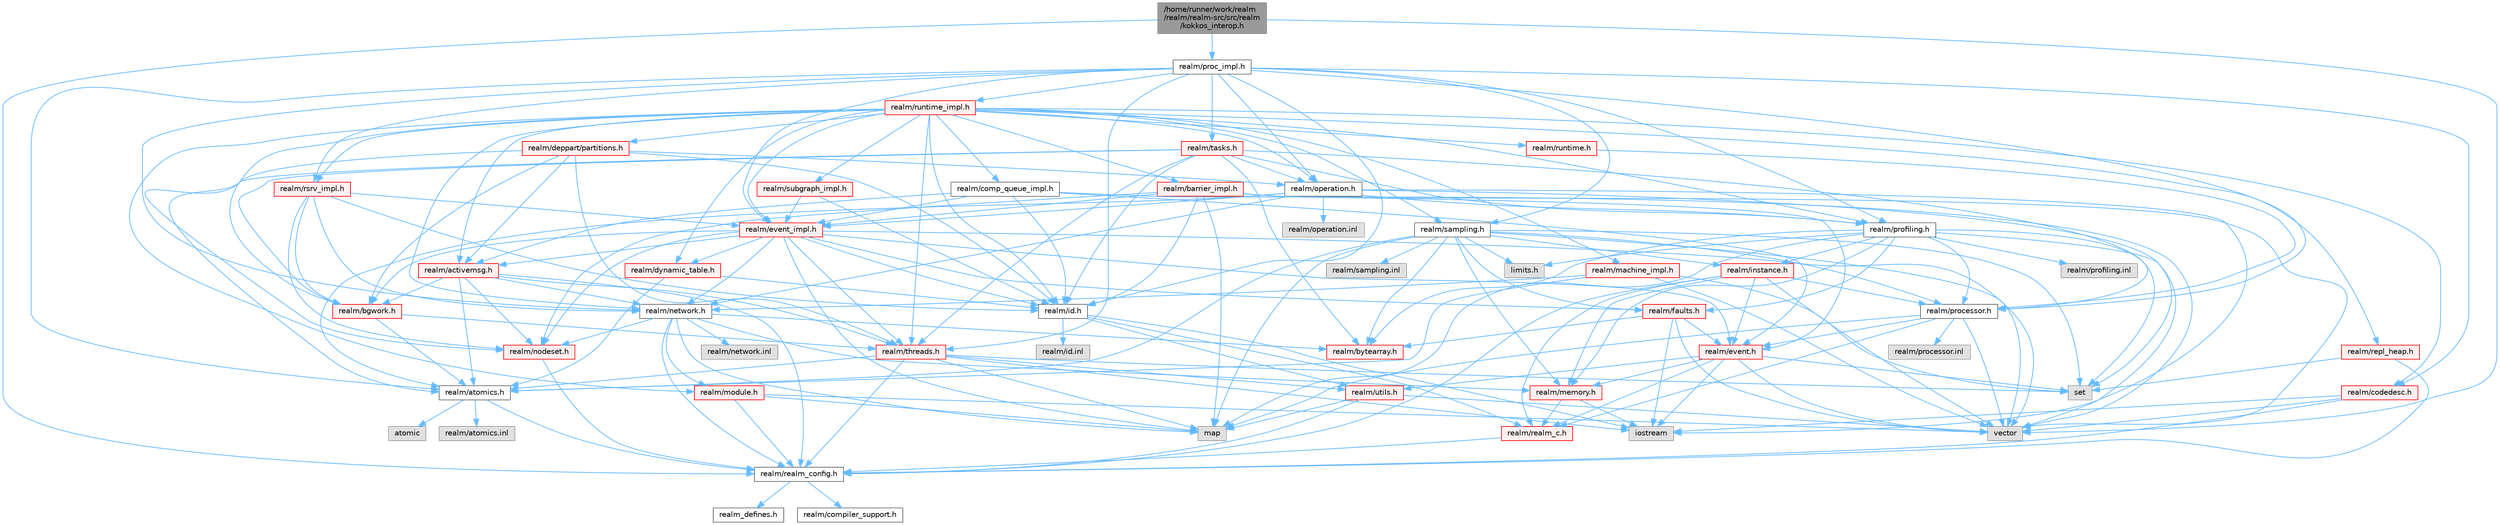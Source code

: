 digraph "/home/runner/work/realm/realm/realm-src/src/realm/kokkos_interop.h"
{
 // LATEX_PDF_SIZE
  bgcolor="transparent";
  edge [fontname=Helvetica,fontsize=10,labelfontname=Helvetica,labelfontsize=10];
  node [fontname=Helvetica,fontsize=10,shape=box,height=0.2,width=0.4];
  Node1 [id="Node000001",label="/home/runner/work/realm\l/realm/realm-src/src/realm\l/kokkos_interop.h",height=0.2,width=0.4,color="gray40", fillcolor="grey60", style="filled", fontcolor="black",tooltip=" "];
  Node1 -> Node2 [id="edge1_Node000001_Node000002",color="steelblue1",style="solid",tooltip=" "];
  Node2 [id="Node000002",label="realm/realm_config.h",height=0.2,width=0.4,color="grey40", fillcolor="white", style="filled",URL="$realm__config_8h.html",tooltip=" "];
  Node2 -> Node3 [id="edge2_Node000002_Node000003",color="steelblue1",style="solid",tooltip=" "];
  Node3 [id="Node000003",label="realm_defines.h",height=0.2,width=0.4,color="grey40", fillcolor="white", style="filled",URL="$realm__defines_8h.html",tooltip=" "];
  Node2 -> Node4 [id="edge3_Node000002_Node000004",color="steelblue1",style="solid",tooltip=" "];
  Node4 [id="Node000004",label="realm/compiler_support.h",height=0.2,width=0.4,color="grey40", fillcolor="white", style="filled",URL="$compiler__support_8h.html",tooltip=" "];
  Node1 -> Node5 [id="edge4_Node000001_Node000005",color="steelblue1",style="solid",tooltip=" "];
  Node5 [id="Node000005",label="realm/proc_impl.h",height=0.2,width=0.4,color="grey40", fillcolor="white", style="filled",URL="$proc__impl_8h.html",tooltip=" "];
  Node5 -> Node6 [id="edge5_Node000005_Node000006",color="steelblue1",style="solid",tooltip=" "];
  Node6 [id="Node000006",label="realm/processor.h",height=0.2,width=0.4,color="grey40", fillcolor="white", style="filled",URL="$processor_8h.html",tooltip=" "];
  Node6 -> Node7 [id="edge6_Node000006_Node000007",color="steelblue1",style="solid",tooltip=" "];
  Node7 [id="Node000007",label="realm/realm_c.h",height=0.2,width=0.4,color="red", fillcolor="#FFF0F0", style="filled",URL="$realm__c_8h.html",tooltip=" "];
  Node7 -> Node2 [id="edge7_Node000007_Node000002",color="steelblue1",style="solid",tooltip=" "];
  Node6 -> Node10 [id="edge8_Node000006_Node000010",color="steelblue1",style="solid",tooltip=" "];
  Node10 [id="Node000010",label="realm/event.h",height=0.2,width=0.4,color="red", fillcolor="#FFF0F0", style="filled",URL="$event_8h.html",tooltip=" "];
  Node10 -> Node7 [id="edge9_Node000010_Node000007",color="steelblue1",style="solid",tooltip=" "];
  Node10 -> Node11 [id="edge10_Node000010_Node000011",color="steelblue1",style="solid",tooltip=" "];
  Node11 [id="Node000011",label="realm/utils.h",height=0.2,width=0.4,color="red", fillcolor="#FFF0F0", style="filled",URL="$utils_8h.html",tooltip=" "];
  Node11 -> Node2 [id="edge11_Node000011_Node000002",color="steelblue1",style="solid",tooltip=" "];
  Node11 -> Node14 [id="edge12_Node000011_Node000014",color="steelblue1",style="solid",tooltip=" "];
  Node14 [id="Node000014",label="vector",height=0.2,width=0.4,color="grey60", fillcolor="#E0E0E0", style="filled",tooltip=" "];
  Node11 -> Node15 [id="edge13_Node000011_Node000015",color="steelblue1",style="solid",tooltip=" "];
  Node15 [id="Node000015",label="map",height=0.2,width=0.4,color="grey60", fillcolor="#E0E0E0", style="filled",tooltip=" "];
  Node10 -> Node20 [id="edge14_Node000010_Node000020",color="steelblue1",style="solid",tooltip=" "];
  Node20 [id="Node000020",label="realm/memory.h",height=0.2,width=0.4,color="red", fillcolor="#FFF0F0", style="filled",URL="$memory_8h.html",tooltip=" "];
  Node20 -> Node7 [id="edge15_Node000020_Node000007",color="steelblue1",style="solid",tooltip=" "];
  Node20 -> Node21 [id="edge16_Node000020_Node000021",color="steelblue1",style="solid",tooltip=" "];
  Node21 [id="Node000021",label="iostream",height=0.2,width=0.4,color="grey60", fillcolor="#E0E0E0", style="filled",tooltip=" "];
  Node10 -> Node14 [id="edge17_Node000010_Node000014",color="steelblue1",style="solid",tooltip=" "];
  Node10 -> Node23 [id="edge18_Node000010_Node000023",color="steelblue1",style="solid",tooltip=" "];
  Node23 [id="Node000023",label="set",height=0.2,width=0.4,color="grey60", fillcolor="#E0E0E0", style="filled",tooltip=" "];
  Node10 -> Node21 [id="edge19_Node000010_Node000021",color="steelblue1",style="solid",tooltip=" "];
  Node6 -> Node14 [id="edge20_Node000006_Node000014",color="steelblue1",style="solid",tooltip=" "];
  Node6 -> Node15 [id="edge21_Node000006_Node000015",color="steelblue1",style="solid",tooltip=" "];
  Node6 -> Node25 [id="edge22_Node000006_Node000025",color="steelblue1",style="solid",tooltip=" "];
  Node25 [id="Node000025",label="realm/processor.inl",height=0.2,width=0.4,color="grey60", fillcolor="#E0E0E0", style="filled",tooltip=" "];
  Node5 -> Node26 [id="edge23_Node000005_Node000026",color="steelblue1",style="solid",tooltip=" "];
  Node26 [id="Node000026",label="realm/id.h",height=0.2,width=0.4,color="grey40", fillcolor="white", style="filled",URL="$id_8h.html",tooltip=" "];
  Node26 -> Node7 [id="edge24_Node000026_Node000007",color="steelblue1",style="solid",tooltip=" "];
  Node26 -> Node11 [id="edge25_Node000026_Node000011",color="steelblue1",style="solid",tooltip=" "];
  Node26 -> Node21 [id="edge26_Node000026_Node000021",color="steelblue1",style="solid",tooltip=" "];
  Node26 -> Node27 [id="edge27_Node000026_Node000027",color="steelblue1",style="solid",tooltip=" "];
  Node27 [id="Node000027",label="realm/id.inl",height=0.2,width=0.4,color="grey60", fillcolor="#E0E0E0", style="filled",tooltip=" "];
  Node5 -> Node28 [id="edge28_Node000005_Node000028",color="steelblue1",style="solid",tooltip=" "];
  Node28 [id="Node000028",label="realm/atomics.h",height=0.2,width=0.4,color="grey40", fillcolor="white", style="filled",URL="$atomics_8h.html",tooltip=" "];
  Node28 -> Node2 [id="edge29_Node000028_Node000002",color="steelblue1",style="solid",tooltip=" "];
  Node28 -> Node29 [id="edge30_Node000028_Node000029",color="steelblue1",style="solid",tooltip=" "];
  Node29 [id="Node000029",label="atomic",height=0.2,width=0.4,color="grey60", fillcolor="#E0E0E0", style="filled",tooltip=" "];
  Node28 -> Node30 [id="edge31_Node000028_Node000030",color="steelblue1",style="solid",tooltip=" "];
  Node30 [id="Node000030",label="realm/atomics.inl",height=0.2,width=0.4,color="grey60", fillcolor="#E0E0E0", style="filled",tooltip=" "];
  Node5 -> Node31 [id="edge32_Node000005_Node000031",color="steelblue1",style="solid",tooltip=" "];
  Node31 [id="Node000031",label="realm/network.h",height=0.2,width=0.4,color="grey40", fillcolor="white", style="filled",URL="$network_8h.html",tooltip=" "];
  Node31 -> Node2 [id="edge33_Node000031_Node000002",color="steelblue1",style="solid",tooltip=" "];
  Node31 -> Node32 [id="edge34_Node000031_Node000032",color="steelblue1",style="solid",tooltip=" "];
  Node32 [id="Node000032",label="realm/module.h",height=0.2,width=0.4,color="red", fillcolor="#FFF0F0", style="filled",URL="$module_8h.html",tooltip=" "];
  Node32 -> Node2 [id="edge35_Node000032_Node000002",color="steelblue1",style="solid",tooltip=" "];
  Node32 -> Node14 [id="edge36_Node000032_Node000014",color="steelblue1",style="solid",tooltip=" "];
  Node32 -> Node15 [id="edge37_Node000032_Node000015",color="steelblue1",style="solid",tooltip=" "];
  Node31 -> Node36 [id="edge38_Node000031_Node000036",color="steelblue1",style="solid",tooltip=" "];
  Node36 [id="Node000036",label="realm/nodeset.h",height=0.2,width=0.4,color="red", fillcolor="#FFF0F0", style="filled",URL="$nodeset_8h.html",tooltip=" "];
  Node36 -> Node2 [id="edge39_Node000036_Node000002",color="steelblue1",style="solid",tooltip=" "];
  Node31 -> Node20 [id="edge40_Node000031_Node000020",color="steelblue1",style="solid",tooltip=" "];
  Node31 -> Node41 [id="edge41_Node000031_Node000041",color="steelblue1",style="solid",tooltip=" "];
  Node41 [id="Node000041",label="realm/bytearray.h",height=0.2,width=0.4,color="red", fillcolor="#FFF0F0", style="filled",URL="$bytearray_8h.html",tooltip=" "];
  Node31 -> Node15 [id="edge42_Node000031_Node000015",color="steelblue1",style="solid",tooltip=" "];
  Node31 -> Node43 [id="edge43_Node000031_Node000043",color="steelblue1",style="solid",tooltip=" "];
  Node43 [id="Node000043",label="realm/network.inl",height=0.2,width=0.4,color="grey60", fillcolor="#E0E0E0", style="filled",tooltip=" "];
  Node5 -> Node44 [id="edge44_Node000005_Node000044",color="steelblue1",style="solid",tooltip=" "];
  Node44 [id="Node000044",label="realm/operation.h",height=0.2,width=0.4,color="grey40", fillcolor="white", style="filled",URL="$operation_8h.html",tooltip=" "];
  Node44 -> Node45 [id="edge45_Node000044_Node000045",color="steelblue1",style="solid",tooltip=" "];
  Node45 [id="Node000045",label="realm/profiling.h",height=0.2,width=0.4,color="grey40", fillcolor="white", style="filled",URL="$profiling_8h.html",tooltip=" "];
  Node45 -> Node46 [id="edge46_Node000045_Node000046",color="steelblue1",style="solid",tooltip=" "];
  Node46 [id="Node000046",label="limits.h",height=0.2,width=0.4,color="grey60", fillcolor="#E0E0E0", style="filled",tooltip=" "];
  Node45 -> Node14 [id="edge47_Node000045_Node000014",color="steelblue1",style="solid",tooltip=" "];
  Node45 -> Node23 [id="edge48_Node000045_Node000023",color="steelblue1",style="solid",tooltip=" "];
  Node45 -> Node15 [id="edge49_Node000045_Node000015",color="steelblue1",style="solid",tooltip=" "];
  Node45 -> Node41 [id="edge50_Node000045_Node000041",color="steelblue1",style="solid",tooltip=" "];
  Node45 -> Node6 [id="edge51_Node000045_Node000006",color="steelblue1",style="solid",tooltip=" "];
  Node45 -> Node20 [id="edge52_Node000045_Node000020",color="steelblue1",style="solid",tooltip=" "];
  Node45 -> Node47 [id="edge53_Node000045_Node000047",color="steelblue1",style="solid",tooltip=" "];
  Node47 [id="Node000047",label="realm/instance.h",height=0.2,width=0.4,color="red", fillcolor="#FFF0F0", style="filled",URL="$instance_8h.html",tooltip=" "];
  Node47 -> Node2 [id="edge54_Node000047_Node000002",color="steelblue1",style="solid",tooltip=" "];
  Node47 -> Node7 [id="edge55_Node000047_Node000007",color="steelblue1",style="solid",tooltip=" "];
  Node47 -> Node10 [id="edge56_Node000047_Node000010",color="steelblue1",style="solid",tooltip=" "];
  Node47 -> Node20 [id="edge57_Node000047_Node000020",color="steelblue1",style="solid",tooltip=" "];
  Node47 -> Node6 [id="edge58_Node000047_Node000006",color="steelblue1",style="solid",tooltip=" "];
  Node47 -> Node14 [id="edge59_Node000047_Node000014",color="steelblue1",style="solid",tooltip=" "];
  Node45 -> Node59 [id="edge60_Node000045_Node000059",color="steelblue1",style="solid",tooltip=" "];
  Node59 [id="Node000059",label="realm/faults.h",height=0.2,width=0.4,color="red", fillcolor="#FFF0F0", style="filled",URL="$faults_8h.html",tooltip=" "];
  Node59 -> Node41 [id="edge61_Node000059_Node000041",color="steelblue1",style="solid",tooltip=" "];
  Node59 -> Node10 [id="edge62_Node000059_Node000010",color="steelblue1",style="solid",tooltip=" "];
  Node59 -> Node14 [id="edge63_Node000059_Node000014",color="steelblue1",style="solid",tooltip=" "];
  Node59 -> Node21 [id="edge64_Node000059_Node000021",color="steelblue1",style="solid",tooltip=" "];
  Node45 -> Node60 [id="edge65_Node000045_Node000060",color="steelblue1",style="solid",tooltip=" "];
  Node60 [id="Node000060",label="realm/profiling.inl",height=0.2,width=0.4,color="grey60", fillcolor="#E0E0E0", style="filled",tooltip=" "];
  Node44 -> Node61 [id="edge66_Node000044_Node000061",color="steelblue1",style="solid",tooltip=" "];
  Node61 [id="Node000061",label="realm/event_impl.h",height=0.2,width=0.4,color="red", fillcolor="#FFF0F0", style="filled",URL="$event__impl_8h.html",tooltip=" "];
  Node61 -> Node10 [id="edge67_Node000061_Node000010",color="steelblue1",style="solid",tooltip=" "];
  Node61 -> Node26 [id="edge68_Node000061_Node000026",color="steelblue1",style="solid",tooltip=" "];
  Node61 -> Node36 [id="edge69_Node000061_Node000036",color="steelblue1",style="solid",tooltip=" "];
  Node61 -> Node59 [id="edge70_Node000061_Node000059",color="steelblue1",style="solid",tooltip=" "];
  Node61 -> Node31 [id="edge71_Node000061_Node000031",color="steelblue1",style="solid",tooltip=" "];
  Node61 -> Node62 [id="edge72_Node000061_Node000062",color="steelblue1",style="solid",tooltip=" "];
  Node62 [id="Node000062",label="realm/activemsg.h",height=0.2,width=0.4,color="red", fillcolor="#FFF0F0", style="filled",URL="$activemsg_8h.html",tooltip=" "];
  Node62 -> Node2 [id="edge73_Node000062_Node000002",color="steelblue1",style="solid",tooltip=" "];
  Node62 -> Node36 [id="edge74_Node000062_Node000036",color="steelblue1",style="solid",tooltip=" "];
  Node62 -> Node31 [id="edge75_Node000062_Node000031",color="steelblue1",style="solid",tooltip=" "];
  Node62 -> Node28 [id="edge76_Node000062_Node000028",color="steelblue1",style="solid",tooltip=" "];
  Node62 -> Node65 [id="edge77_Node000062_Node000065",color="steelblue1",style="solid",tooltip=" "];
  Node65 [id="Node000065",label="realm/threads.h",height=0.2,width=0.4,color="red", fillcolor="#FFF0F0", style="filled",URL="$threads_8h.html",tooltip=" "];
  Node65 -> Node2 [id="edge78_Node000065_Node000002",color="steelblue1",style="solid",tooltip=" "];
  Node65 -> Node28 [id="edge79_Node000065_Node000028",color="steelblue1",style="solid",tooltip=" "];
  Node65 -> Node11 [id="edge80_Node000065_Node000011",color="steelblue1",style="solid",tooltip=" "];
  Node65 -> Node23 [id="edge81_Node000065_Node000023",color="steelblue1",style="solid",tooltip=" "];
  Node65 -> Node15 [id="edge82_Node000065_Node000015",color="steelblue1",style="solid",tooltip=" "];
  Node65 -> Node21 [id="edge83_Node000065_Node000021",color="steelblue1",style="solid",tooltip=" "];
  Node62 -> Node70 [id="edge84_Node000062_Node000070",color="steelblue1",style="solid",tooltip=" "];
  Node70 [id="Node000070",label="realm/bgwork.h",height=0.2,width=0.4,color="red", fillcolor="#FFF0F0", style="filled",URL="$bgwork_8h.html",tooltip=" "];
  Node70 -> Node28 [id="edge85_Node000070_Node000028",color="steelblue1",style="solid",tooltip=" "];
  Node70 -> Node65 [id="edge86_Node000070_Node000065",color="steelblue1",style="solid",tooltip=" "];
  Node61 -> Node65 [id="edge87_Node000061_Node000065",color="steelblue1",style="solid",tooltip=" "];
  Node61 -> Node70 [id="edge88_Node000061_Node000070",color="steelblue1",style="solid",tooltip=" "];
  Node61 -> Node85 [id="edge89_Node000061_Node000085",color="steelblue1",style="solid",tooltip=" "];
  Node85 [id="Node000085",label="realm/dynamic_table.h",height=0.2,width=0.4,color="red", fillcolor="#FFF0F0", style="filled",URL="$dynamic__table_8h.html",tooltip=" "];
  Node85 -> Node28 [id="edge90_Node000085_Node000028",color="steelblue1",style="solid",tooltip=" "];
  Node85 -> Node26 [id="edge91_Node000085_Node000026",color="steelblue1",style="solid",tooltip=" "];
  Node61 -> Node14 [id="edge92_Node000061_Node000014",color="steelblue1",style="solid",tooltip=" "];
  Node61 -> Node15 [id="edge93_Node000061_Node000015",color="steelblue1",style="solid",tooltip=" "];
  Node44 -> Node28 [id="edge94_Node000044_Node000028",color="steelblue1",style="solid",tooltip=" "];
  Node44 -> Node31 [id="edge95_Node000044_Node000031",color="steelblue1",style="solid",tooltip=" "];
  Node44 -> Node23 [id="edge96_Node000044_Node000023",color="steelblue1",style="solid",tooltip=" "];
  Node44 -> Node21 [id="edge97_Node000044_Node000021",color="steelblue1",style="solid",tooltip=" "];
  Node44 -> Node88 [id="edge98_Node000044_Node000088",color="steelblue1",style="solid",tooltip=" "];
  Node88 [id="Node000088",label="realm/operation.inl",height=0.2,width=0.4,color="grey60", fillcolor="#E0E0E0", style="filled",tooltip=" "];
  Node5 -> Node45 [id="edge99_Node000005_Node000045",color="steelblue1",style="solid",tooltip=" "];
  Node5 -> Node89 [id="edge100_Node000005_Node000089",color="steelblue1",style="solid",tooltip=" "];
  Node89 [id="Node000089",label="realm/sampling.h",height=0.2,width=0.4,color="grey40", fillcolor="white", style="filled",URL="$sampling_8h.html",tooltip=" "];
  Node89 -> Node46 [id="edge101_Node000089_Node000046",color="steelblue1",style="solid",tooltip=" "];
  Node89 -> Node14 [id="edge102_Node000089_Node000014",color="steelblue1",style="solid",tooltip=" "];
  Node89 -> Node23 [id="edge103_Node000089_Node000023",color="steelblue1",style="solid",tooltip=" "];
  Node89 -> Node15 [id="edge104_Node000089_Node000015",color="steelblue1",style="solid",tooltip=" "];
  Node89 -> Node41 [id="edge105_Node000089_Node000041",color="steelblue1",style="solid",tooltip=" "];
  Node89 -> Node6 [id="edge106_Node000089_Node000006",color="steelblue1",style="solid",tooltip=" "];
  Node89 -> Node20 [id="edge107_Node000089_Node000020",color="steelblue1",style="solid",tooltip=" "];
  Node89 -> Node47 [id="edge108_Node000089_Node000047",color="steelblue1",style="solid",tooltip=" "];
  Node89 -> Node59 [id="edge109_Node000089_Node000059",color="steelblue1",style="solid",tooltip=" "];
  Node89 -> Node28 [id="edge110_Node000089_Node000028",color="steelblue1",style="solid",tooltip=" "];
  Node89 -> Node90 [id="edge111_Node000089_Node000090",color="steelblue1",style="solid",tooltip=" "];
  Node90 [id="Node000090",label="realm/sampling.inl",height=0.2,width=0.4,color="grey60", fillcolor="#E0E0E0", style="filled",tooltip=" "];
  Node5 -> Node91 [id="edge112_Node000005_Node000091",color="steelblue1",style="solid",tooltip=" "];
  Node91 [id="Node000091",label="realm/runtime_impl.h",height=0.2,width=0.4,color="red", fillcolor="#FFF0F0", style="filled",URL="$runtime__impl_8h.html",tooltip=" "];
  Node91 -> Node92 [id="edge113_Node000091_Node000092",color="steelblue1",style="solid",tooltip=" "];
  Node92 [id="Node000092",label="realm/runtime.h",height=0.2,width=0.4,color="red", fillcolor="#FFF0F0", style="filled",URL="$runtime_8h.html",tooltip=" "];
  Node92 -> Node6 [id="edge114_Node000092_Node000006",color="steelblue1",style="solid",tooltip=" "];
  Node91 -> Node26 [id="edge115_Node000091_Node000026",color="steelblue1",style="solid",tooltip=" "];
  Node91 -> Node31 [id="edge116_Node000091_Node000031",color="steelblue1",style="solid",tooltip=" "];
  Node91 -> Node44 [id="edge117_Node000091_Node000044",color="steelblue1",style="solid",tooltip=" "];
  Node91 -> Node45 [id="edge118_Node000091_Node000045",color="steelblue1",style="solid",tooltip=" "];
  Node91 -> Node85 [id="edge119_Node000091_Node000085",color="steelblue1",style="solid",tooltip=" "];
  Node91 -> Node93 [id="edge120_Node000091_Node000093",color="steelblue1",style="solid",tooltip=" "];
  Node93 [id="Node000093",label="realm/codedesc.h",height=0.2,width=0.4,color="red", fillcolor="#FFF0F0", style="filled",URL="$codedesc_8h.html",tooltip=" "];
  Node93 -> Node2 [id="edge121_Node000093_Node000002",color="steelblue1",style="solid",tooltip=" "];
  Node93 -> Node14 [id="edge122_Node000093_Node000014",color="steelblue1",style="solid",tooltip=" "];
  Node93 -> Node21 [id="edge123_Node000093_Node000021",color="steelblue1",style="solid",tooltip=" "];
  Node91 -> Node95 [id="edge124_Node000091_Node000095",color="steelblue1",style="solid",tooltip=" "];
  Node95 [id="Node000095",label="realm/deppart/partitions.h",height=0.2,width=0.4,color="red", fillcolor="#FFF0F0", style="filled",URL="$partitions_8h.html",tooltip=" "];
  Node95 -> Node62 [id="edge125_Node000095_Node000062",color="steelblue1",style="solid",tooltip=" "];
  Node95 -> Node26 [id="edge126_Node000095_Node000026",color="steelblue1",style="solid",tooltip=" "];
  Node95 -> Node44 [id="edge127_Node000095_Node000044",color="steelblue1",style="solid",tooltip=" "];
  Node95 -> Node65 [id="edge128_Node000095_Node000065",color="steelblue1",style="solid",tooltip=" "];
  Node95 -> Node36 [id="edge129_Node000095_Node000036",color="steelblue1",style="solid",tooltip=" "];
  Node95 -> Node70 [id="edge130_Node000095_Node000070",color="steelblue1",style="solid",tooltip=" "];
  Node91 -> Node111 [id="edge131_Node000091_Node000111",color="steelblue1",style="solid",tooltip=" "];
  Node111 [id="Node000111",label="realm/comp_queue_impl.h",height=0.2,width=0.4,color="grey40", fillcolor="white", style="filled",URL="$comp__queue__impl_8h.html",tooltip=" "];
  Node111 -> Node10 [id="edge132_Node000111_Node000010",color="steelblue1",style="solid",tooltip=" "];
  Node111 -> Node26 [id="edge133_Node000111_Node000026",color="steelblue1",style="solid",tooltip=" "];
  Node111 -> Node62 [id="edge134_Node000111_Node000062",color="steelblue1",style="solid",tooltip=" "];
  Node111 -> Node61 [id="edge135_Node000111_Node000061",color="steelblue1",style="solid",tooltip=" "];
  Node111 -> Node14 [id="edge136_Node000111_Node000014",color="steelblue1",style="solid",tooltip=" "];
  Node91 -> Node61 [id="edge137_Node000091_Node000061",color="steelblue1",style="solid",tooltip=" "];
  Node91 -> Node112 [id="edge138_Node000091_Node000112",color="steelblue1",style="solid",tooltip=" "];
  Node112 [id="Node000112",label="realm/barrier_impl.h",height=0.2,width=0.4,color="red", fillcolor="#FFF0F0", style="filled",URL="$barrier__impl_8h.html",tooltip=" "];
  Node112 -> Node10 [id="edge139_Node000112_Node000010",color="steelblue1",style="solid",tooltip=" "];
  Node112 -> Node61 [id="edge140_Node000112_Node000061",color="steelblue1",style="solid",tooltip=" "];
  Node112 -> Node26 [id="edge141_Node000112_Node000026",color="steelblue1",style="solid",tooltip=" "];
  Node112 -> Node36 [id="edge142_Node000112_Node000036",color="steelblue1",style="solid",tooltip=" "];
  Node112 -> Node14 [id="edge143_Node000112_Node000014",color="steelblue1",style="solid",tooltip=" "];
  Node112 -> Node15 [id="edge144_Node000112_Node000015",color="steelblue1",style="solid",tooltip=" "];
  Node91 -> Node114 [id="edge145_Node000091_Node000114",color="steelblue1",style="solid",tooltip=" "];
  Node114 [id="Node000114",label="realm/rsrv_impl.h",height=0.2,width=0.4,color="red", fillcolor="#FFF0F0", style="filled",URL="$rsrv__impl_8h.html",tooltip=" "];
  Node114 -> Node26 [id="edge146_Node000114_Node000026",color="steelblue1",style="solid",tooltip=" "];
  Node114 -> Node31 [id="edge147_Node000114_Node000031",color="steelblue1",style="solid",tooltip=" "];
  Node114 -> Node36 [id="edge148_Node000114_Node000036",color="steelblue1",style="solid",tooltip=" "];
  Node114 -> Node70 [id="edge149_Node000114_Node000070",color="steelblue1",style="solid",tooltip=" "];
  Node114 -> Node61 [id="edge150_Node000114_Node000061",color="steelblue1",style="solid",tooltip=" "];
  Node91 -> Node117 [id="edge151_Node000091_Node000117",color="steelblue1",style="solid",tooltip=" "];
  Node117 [id="Node000117",label="realm/subgraph_impl.h",height=0.2,width=0.4,color="red", fillcolor="#FFF0F0", style="filled",URL="$subgraph__impl_8h.html",tooltip=" "];
  Node117 -> Node26 [id="edge152_Node000117_Node000026",color="steelblue1",style="solid",tooltip=" "];
  Node117 -> Node61 [id="edge153_Node000117_Node000061",color="steelblue1",style="solid",tooltip=" "];
  Node91 -> Node120 [id="edge154_Node000091_Node000120",color="steelblue1",style="solid",tooltip=" "];
  Node120 [id="Node000120",label="realm/machine_impl.h",height=0.2,width=0.4,color="red", fillcolor="#FFF0F0", style="filled",URL="$machine__impl_8h.html",tooltip=" "];
  Node120 -> Node31 [id="edge155_Node000120_Node000031",color="steelblue1",style="solid",tooltip=" "];
  Node120 -> Node28 [id="edge156_Node000120_Node000028",color="steelblue1",style="solid",tooltip=" "];
  Node120 -> Node14 [id="edge157_Node000120_Node000014",color="steelblue1",style="solid",tooltip=" "];
  Node120 -> Node23 [id="edge158_Node000120_Node000023",color="steelblue1",style="solid",tooltip=" "];
  Node91 -> Node65 [id="edge159_Node000091_Node000065",color="steelblue1",style="solid",tooltip=" "];
  Node91 -> Node89 [id="edge160_Node000091_Node000089",color="steelblue1",style="solid",tooltip=" "];
  Node91 -> Node32 [id="edge161_Node000091_Node000032",color="steelblue1",style="solid",tooltip=" "];
  Node91 -> Node70 [id="edge162_Node000091_Node000070",color="steelblue1",style="solid",tooltip=" "];
  Node91 -> Node62 [id="edge163_Node000091_Node000062",color="steelblue1",style="solid",tooltip=" "];
  Node91 -> Node123 [id="edge164_Node000091_Node000123",color="steelblue1",style="solid",tooltip=" "];
  Node123 [id="Node000123",label="realm/repl_heap.h",height=0.2,width=0.4,color="red", fillcolor="#FFF0F0", style="filled",URL="$repl__heap_8h.html",tooltip=" "];
  Node123 -> Node2 [id="edge165_Node000123_Node000002",color="steelblue1",style="solid",tooltip=" "];
  Node123 -> Node23 [id="edge166_Node000123_Node000023",color="steelblue1",style="solid",tooltip=" "];
  Node5 -> Node61 [id="edge167_Node000005_Node000061",color="steelblue1",style="solid",tooltip=" "];
  Node5 -> Node114 [id="edge168_Node000005_Node000114",color="steelblue1",style="solid",tooltip=" "];
  Node5 -> Node125 [id="edge169_Node000005_Node000125",color="steelblue1",style="solid",tooltip=" "];
  Node125 [id="Node000125",label="realm/tasks.h",height=0.2,width=0.4,color="red", fillcolor="#FFF0F0", style="filled",URL="$tasks_8h.html",tooltip=" "];
  Node125 -> Node6 [id="edge170_Node000125_Node000006",color="steelblue1",style="solid",tooltip=" "];
  Node125 -> Node26 [id="edge171_Node000125_Node000026",color="steelblue1",style="solid",tooltip=" "];
  Node125 -> Node44 [id="edge172_Node000125_Node000044",color="steelblue1",style="solid",tooltip=" "];
  Node125 -> Node45 [id="edge173_Node000125_Node000045",color="steelblue1",style="solid",tooltip=" "];
  Node125 -> Node65 [id="edge174_Node000125_Node000065",color="steelblue1",style="solid",tooltip=" "];
  Node125 -> Node41 [id="edge175_Node000125_Node000041",color="steelblue1",style="solid",tooltip=" "];
  Node125 -> Node28 [id="edge176_Node000125_Node000028",color="steelblue1",style="solid",tooltip=" "];
  Node125 -> Node70 [id="edge177_Node000125_Node000070",color="steelblue1",style="solid",tooltip=" "];
  Node5 -> Node65 [id="edge178_Node000005_Node000065",color="steelblue1",style="solid",tooltip=" "];
  Node5 -> Node93 [id="edge179_Node000005_Node000093",color="steelblue1",style="solid",tooltip=" "];
  Node1 -> Node14 [id="edge180_Node000001_Node000014",color="steelblue1",style="solid",tooltip=" "];
}
